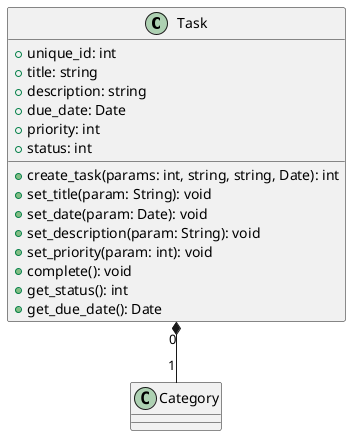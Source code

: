 @startuml

class Task {
  +unique_id: int
  +title: string
  +description: string
  +due_date: Date
  +priority: int
  +status: int
  +create_task(params: int, string, string, Date): int
  +set_title(param: String): void
  +set_date(param: Date): void
  +set_description(param: String): void
  +set_priority(param: int): void
  +complete(): void
  +get_status(): int
  +get_due_date(): Date
}

Task "0" *-- "1" Category

@enduml